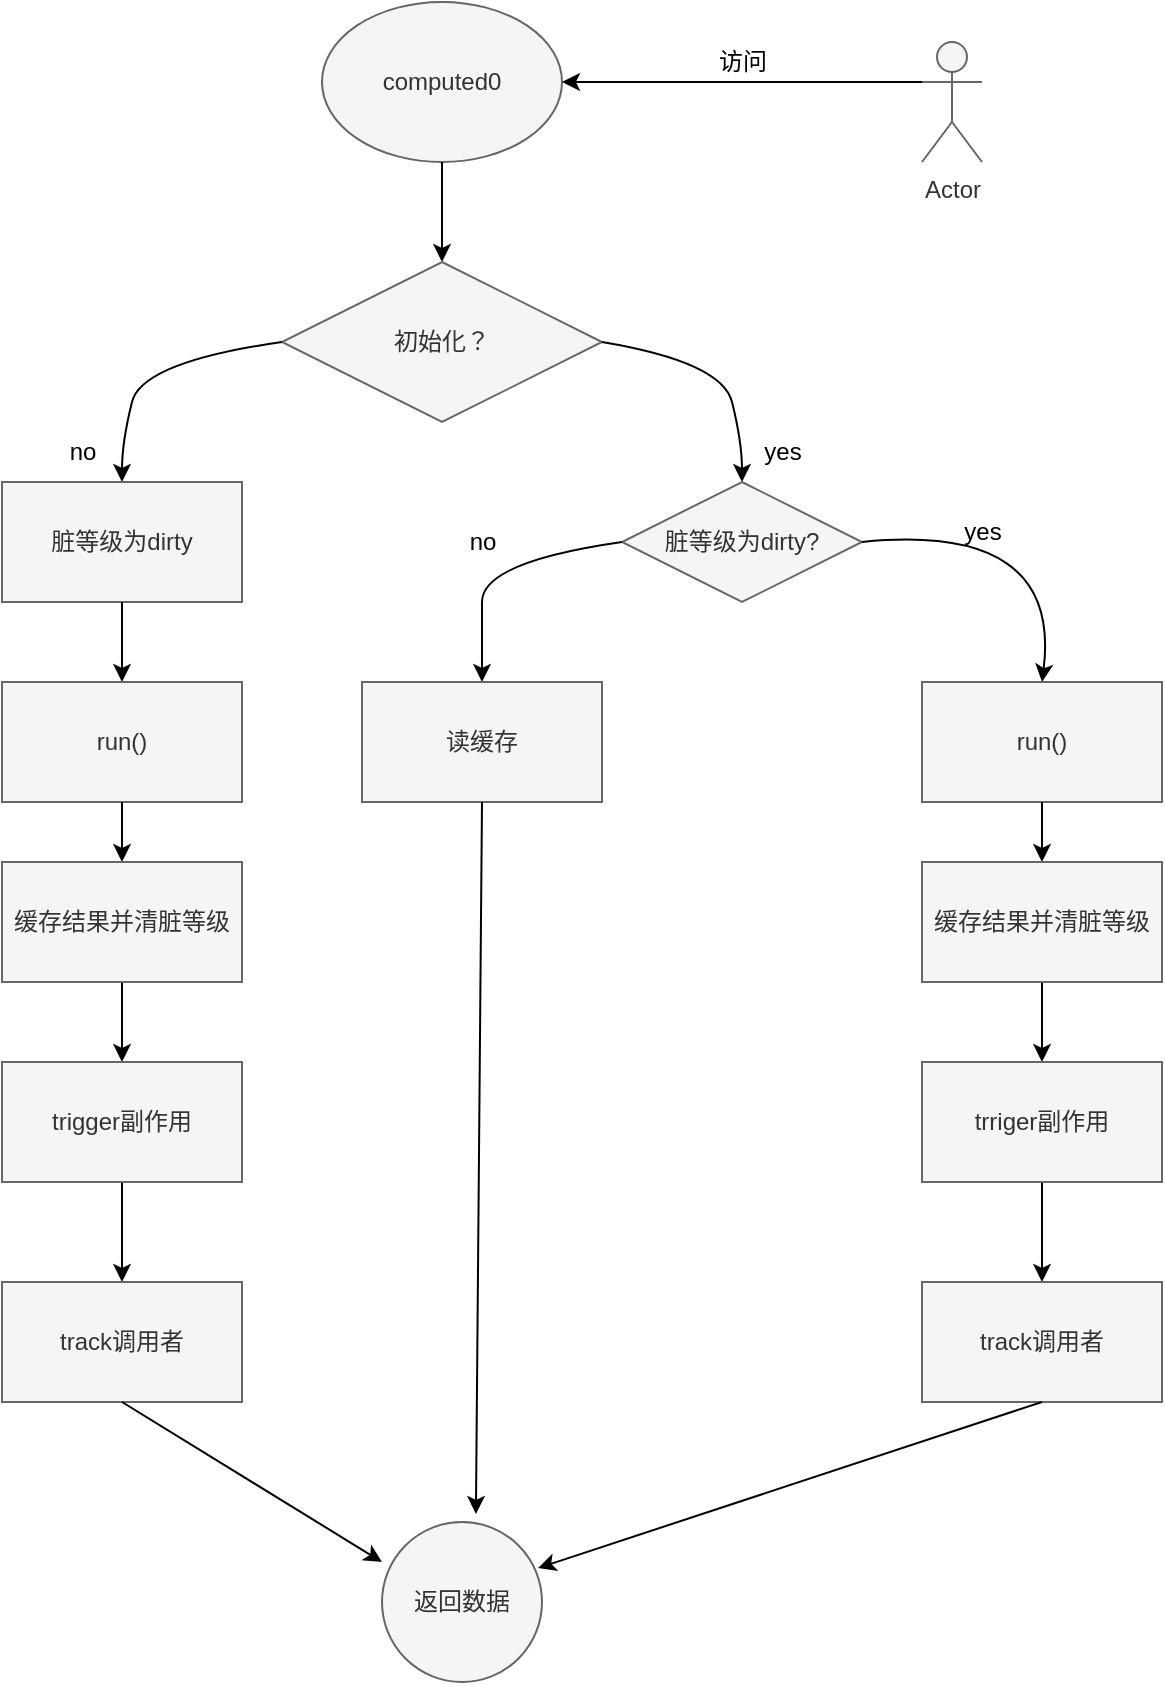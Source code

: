 <mxfile>
    <diagram id="41-QnBYREwVSRnBliBU1" name="第 1 页">
        <mxGraphModel dx="1130" dy="779" grid="1" gridSize="10" guides="1" tooltips="1" connect="1" arrows="1" fold="1" page="1" pageScale="1" pageWidth="827" pageHeight="1169" background="#ffffff" math="0" shadow="0">
            <root>
                <mxCell id="0"/>
                <mxCell id="1" parent="0"/>
                <mxCell id="2" value="computed0" style="ellipse;whiteSpace=wrap;html=1;fillColor=#f5f5f5;fontColor=#333333;strokeColor=#666666;" vertex="1" parent="1">
                    <mxGeometry x="310" y="180" width="120" height="80" as="geometry"/>
                </mxCell>
                <mxCell id="3" value="Actor" style="shape=umlActor;verticalLabelPosition=bottom;verticalAlign=top;html=1;outlineConnect=0;fillColor=#f5f5f5;fontColor=#333333;strokeColor=#666666;" vertex="1" parent="1">
                    <mxGeometry x="610" y="200" width="30" height="60" as="geometry"/>
                </mxCell>
                <mxCell id="4" value="" style="endArrow=classic;html=1;entryX=1;entryY=0.5;entryDx=0;entryDy=0;exitX=0;exitY=0.333;exitDx=0;exitDy=0;exitPerimeter=0;strokeColor=#000000;" edge="1" parent="1" source="3" target="2">
                    <mxGeometry width="50" height="50" relative="1" as="geometry">
                        <mxPoint x="390" y="420" as="sourcePoint"/>
                        <mxPoint x="440" y="370" as="targetPoint"/>
                    </mxGeometry>
                </mxCell>
                <mxCell id="7" value="&lt;font color=&quot;#000000&quot;&gt;访问&lt;/font&gt;" style="text;html=1;align=center;verticalAlign=middle;resizable=0;points=[];autosize=1;strokeColor=none;fillColor=none;" vertex="1" parent="1">
                    <mxGeometry x="495" y="195" width="50" height="30" as="geometry"/>
                </mxCell>
                <mxCell id="9" value="" style="endArrow=classic;html=1;strokeColor=#000000;fontColor=#000000;exitX=0.5;exitY=1;exitDx=0;exitDy=0;entryX=0.5;entryY=0;entryDx=0;entryDy=0;" edge="1" parent="1" source="2" target="10">
                    <mxGeometry width="50" height="50" relative="1" as="geometry">
                        <mxPoint x="390" y="420" as="sourcePoint"/>
                        <mxPoint x="370" y="330" as="targetPoint"/>
                    </mxGeometry>
                </mxCell>
                <mxCell id="10" value="初始化？" style="rhombus;whiteSpace=wrap;html=1;fontColor=#333333;fillColor=#f5f5f5;strokeColor=#666666;" vertex="1" parent="1">
                    <mxGeometry x="290" y="310" width="160" height="80" as="geometry"/>
                </mxCell>
                <mxCell id="11" value="" style="curved=1;endArrow=classic;html=1;strokeColor=#000000;fontColor=#000000;exitX=0;exitY=0.5;exitDx=0;exitDy=0;entryX=0.5;entryY=0;entryDx=0;entryDy=0;" edge="1" parent="1" source="10" target="12">
                    <mxGeometry width="50" height="50" relative="1" as="geometry">
                        <mxPoint x="390" y="420" as="sourcePoint"/>
                        <mxPoint x="210" y="490" as="targetPoint"/>
                        <Array as="points">
                            <mxPoint x="220" y="360"/>
                            <mxPoint x="210" y="400"/>
                        </Array>
                    </mxGeometry>
                </mxCell>
                <mxCell id="12" value="脏等级为dirty" style="rounded=0;whiteSpace=wrap;html=1;fontColor=#333333;fillColor=#f5f5f5;strokeColor=#666666;" vertex="1" parent="1">
                    <mxGeometry x="150" y="420" width="120" height="60" as="geometry"/>
                </mxCell>
                <mxCell id="13" value="no" style="text;html=1;align=center;verticalAlign=middle;resizable=0;points=[];autosize=1;strokeColor=none;fillColor=none;fontColor=#000000;" vertex="1" parent="1">
                    <mxGeometry x="170" y="390" width="40" height="30" as="geometry"/>
                </mxCell>
                <mxCell id="15" value="" style="curved=1;endArrow=classic;html=1;strokeColor=#000000;fontColor=#000000;exitX=1;exitY=0.5;exitDx=0;exitDy=0;entryX=0.5;entryY=0;entryDx=0;entryDy=0;" edge="1" parent="1" source="10" target="29">
                    <mxGeometry width="50" height="50" relative="1" as="geometry">
                        <mxPoint x="580" y="350" as="sourcePoint"/>
                        <mxPoint x="520" y="420" as="targetPoint"/>
                        <Array as="points">
                            <mxPoint x="510" y="360"/>
                            <mxPoint x="520" y="400"/>
                        </Array>
                    </mxGeometry>
                </mxCell>
                <mxCell id="17" value="yes" style="text;html=1;align=center;verticalAlign=middle;resizable=0;points=[];autosize=1;strokeColor=none;fillColor=none;fontColor=#000000;" vertex="1" parent="1">
                    <mxGeometry x="520" y="390" width="40" height="30" as="geometry"/>
                </mxCell>
                <mxCell id="20" value="" style="endArrow=classic;html=1;strokeColor=#000000;fontColor=#000000;exitX=0.5;exitY=1;exitDx=0;exitDy=0;" edge="1" parent="1" source="12" target="21">
                    <mxGeometry width="50" height="50" relative="1" as="geometry">
                        <mxPoint x="390" y="420" as="sourcePoint"/>
                        <mxPoint x="210" y="530" as="targetPoint"/>
                    </mxGeometry>
                </mxCell>
                <mxCell id="21" value="run()" style="rounded=0;whiteSpace=wrap;html=1;fontColor=#333333;fillColor=#f5f5f5;strokeColor=#666666;" vertex="1" parent="1">
                    <mxGeometry x="150" y="520" width="120" height="60" as="geometry"/>
                </mxCell>
                <mxCell id="22" value="" style="endArrow=classic;html=1;strokeColor=#000000;fontColor=#000000;exitX=0.5;exitY=1;exitDx=0;exitDy=0;" edge="1" parent="1" source="21" target="23">
                    <mxGeometry width="50" height="50" relative="1" as="geometry">
                        <mxPoint x="390" y="420" as="sourcePoint"/>
                        <mxPoint x="210" y="620" as="targetPoint"/>
                    </mxGeometry>
                </mxCell>
                <mxCell id="51" value="" style="edgeStyle=none;html=1;strokeColor=#000000;fontColor=#000000;" edge="1" parent="1" source="23" target="45">
                    <mxGeometry relative="1" as="geometry"/>
                </mxCell>
                <mxCell id="23" value="缓存结果并清脏等级" style="rounded=0;whiteSpace=wrap;html=1;fontColor=#333333;fillColor=#f5f5f5;strokeColor=#666666;" vertex="1" parent="1">
                    <mxGeometry x="150" y="610" width="120" height="60" as="geometry"/>
                </mxCell>
                <mxCell id="24" value="" style="endArrow=classic;html=1;strokeColor=#000000;fontColor=#000000;exitX=0.5;exitY=1;exitDx=0;exitDy=0;entryX=0.5;entryY=0;entryDx=0;entryDy=0;" edge="1" parent="1" source="45" target="25">
                    <mxGeometry width="50" height="50" relative="1" as="geometry">
                        <mxPoint x="210" y="810" as="sourcePoint"/>
                        <mxPoint x="210" y="860" as="targetPoint"/>
                    </mxGeometry>
                </mxCell>
                <mxCell id="25" value="track调用者" style="rounded=0;whiteSpace=wrap;html=1;fontColor=#333333;fillColor=#f5f5f5;strokeColor=#666666;" vertex="1" parent="1">
                    <mxGeometry x="150" y="820" width="120" height="60" as="geometry"/>
                </mxCell>
                <mxCell id="26" value="" style="endArrow=classic;html=1;strokeColor=#000000;fontColor=#000000;exitX=0.5;exitY=1;exitDx=0;exitDy=0;entryX=0.25;entryY=1;entryDx=0;entryDy=0;entryPerimeter=0;" edge="1" parent="1" source="25" target="28">
                    <mxGeometry width="50" height="50" relative="1" as="geometry">
                        <mxPoint x="390" y="730" as="sourcePoint"/>
                        <mxPoint x="210" y="930" as="targetPoint"/>
                    </mxGeometry>
                </mxCell>
                <mxCell id="28" value="返回数据" style="ellipse;whiteSpace=wrap;html=1;aspect=fixed;fontColor=#333333;fillColor=#f5f5f5;strokeColor=#666666;direction=south;" vertex="1" parent="1">
                    <mxGeometry x="340" y="940" width="80" height="80" as="geometry"/>
                </mxCell>
                <mxCell id="29" value="脏等级为dirty?" style="rhombus;whiteSpace=wrap;html=1;fontColor=#333333;fillColor=#f5f5f5;strokeColor=#666666;" vertex="1" parent="1">
                    <mxGeometry x="460" y="420" width="120" height="60" as="geometry"/>
                </mxCell>
                <mxCell id="31" value="" style="curved=1;endArrow=classic;html=1;strokeColor=#000000;fontColor=#000000;exitX=0;exitY=0.5;exitDx=0;exitDy=0;entryX=0.5;entryY=0;entryDx=0;entryDy=0;" edge="1" parent="1" source="29" target="33">
                    <mxGeometry width="50" height="50" relative="1" as="geometry">
                        <mxPoint x="460" y="450" as="sourcePoint"/>
                        <mxPoint x="390" y="520" as="targetPoint"/>
                        <Array as="points">
                            <mxPoint x="390" y="460"/>
                            <mxPoint x="390" y="500"/>
                        </Array>
                    </mxGeometry>
                </mxCell>
                <mxCell id="32" value="" style="curved=1;endArrow=classic;html=1;strokeColor=#000000;fontColor=#000000;exitX=1;exitY=0.5;exitDx=0;exitDy=0;entryX=0.5;entryY=0;entryDx=0;entryDy=0;" edge="1" parent="1" source="29" target="38">
                    <mxGeometry width="50" height="50" relative="1" as="geometry">
                        <mxPoint x="720" y="450" as="sourcePoint"/>
                        <mxPoint x="670" y="520" as="targetPoint"/>
                        <Array as="points">
                            <mxPoint x="680" y="440"/>
                        </Array>
                    </mxGeometry>
                </mxCell>
                <mxCell id="33" value="读缓存" style="rounded=0;whiteSpace=wrap;html=1;fontColor=#333333;fillColor=#f5f5f5;strokeColor=#666666;" vertex="1" parent="1">
                    <mxGeometry x="330" y="520" width="120" height="60" as="geometry"/>
                </mxCell>
                <mxCell id="35" value="no" style="text;html=1;align=center;verticalAlign=middle;resizable=0;points=[];autosize=1;strokeColor=none;fillColor=none;fontColor=#000000;" vertex="1" parent="1">
                    <mxGeometry x="370" y="435" width="40" height="30" as="geometry"/>
                </mxCell>
                <mxCell id="36" value="yes" style="text;html=1;align=center;verticalAlign=middle;resizable=0;points=[];autosize=1;strokeColor=none;fillColor=none;fontColor=#000000;" vertex="1" parent="1">
                    <mxGeometry x="620" y="430" width="40" height="30" as="geometry"/>
                </mxCell>
                <mxCell id="37" value="" style="endArrow=classic;html=1;strokeColor=#000000;fontColor=#000000;exitX=0.5;exitY=1;exitDx=0;exitDy=0;entryX=-0.05;entryY=0.413;entryDx=0;entryDy=0;entryPerimeter=0;" edge="1" parent="1" source="33" target="28">
                    <mxGeometry width="50" height="50" relative="1" as="geometry">
                        <mxPoint x="390" y="520" as="sourcePoint"/>
                        <mxPoint x="440" y="470" as="targetPoint"/>
                    </mxGeometry>
                </mxCell>
                <mxCell id="38" value="run()" style="rounded=0;whiteSpace=wrap;html=1;fontColor=#333333;fillColor=#f5f5f5;strokeColor=#666666;" vertex="1" parent="1">
                    <mxGeometry x="610" y="520" width="120" height="60" as="geometry"/>
                </mxCell>
                <mxCell id="39" value="" style="endArrow=classic;html=1;strokeColor=#000000;fontColor=#000000;exitX=0.5;exitY=1;exitDx=0;exitDy=0;" edge="1" parent="1" source="38" target="40">
                    <mxGeometry width="50" height="50" relative="1" as="geometry">
                        <mxPoint x="850" y="420" as="sourcePoint"/>
                        <mxPoint x="670" y="620" as="targetPoint"/>
                    </mxGeometry>
                </mxCell>
                <mxCell id="52" value="" style="edgeStyle=none;html=1;strokeColor=#000000;fontColor=#000000;" edge="1" parent="1" source="40" target="46">
                    <mxGeometry relative="1" as="geometry"/>
                </mxCell>
                <mxCell id="40" value="缓存结果并清脏等级" style="rounded=0;whiteSpace=wrap;html=1;fontColor=#333333;fillColor=#f5f5f5;strokeColor=#666666;" vertex="1" parent="1">
                    <mxGeometry x="610" y="610" width="120" height="60" as="geometry"/>
                </mxCell>
                <mxCell id="41" value="" style="endArrow=classic;html=1;strokeColor=#000000;fontColor=#000000;exitX=0.5;exitY=1;exitDx=0;exitDy=0;entryX=0.5;entryY=0;entryDx=0;entryDy=0;" edge="1" parent="1" source="46" target="42">
                    <mxGeometry width="50" height="50" relative="1" as="geometry">
                        <mxPoint x="670" y="810" as="sourcePoint"/>
                        <mxPoint x="670" y="860" as="targetPoint"/>
                    </mxGeometry>
                </mxCell>
                <mxCell id="42" value="track调用者" style="rounded=0;whiteSpace=wrap;html=1;fontColor=#333333;fillColor=#f5f5f5;strokeColor=#666666;" vertex="1" parent="1">
                    <mxGeometry x="610" y="820" width="120" height="60" as="geometry"/>
                </mxCell>
                <mxCell id="43" value="" style="endArrow=classic;html=1;strokeColor=#000000;fontColor=#000000;exitX=0.5;exitY=1;exitDx=0;exitDy=0;entryX=0.288;entryY=0.025;entryDx=0;entryDy=0;entryPerimeter=0;" edge="1" parent="1" source="42" target="28">
                    <mxGeometry width="50" height="50" relative="1" as="geometry">
                        <mxPoint x="850" y="810" as="sourcePoint"/>
                        <mxPoint x="810" y="1020" as="targetPoint"/>
                    </mxGeometry>
                </mxCell>
                <mxCell id="45" value="trigger副作用" style="rounded=0;whiteSpace=wrap;html=1;fontColor=#333333;fillColor=#f5f5f5;strokeColor=#666666;" vertex="1" parent="1">
                    <mxGeometry x="150" y="710" width="120" height="60" as="geometry"/>
                </mxCell>
                <mxCell id="46" value="trriger副作用" style="rounded=0;whiteSpace=wrap;html=1;fontColor=#333333;fillColor=#f5f5f5;strokeColor=#666666;" vertex="1" parent="1">
                    <mxGeometry x="610" y="710" width="120" height="60" as="geometry"/>
                </mxCell>
            </root>
        </mxGraphModel>
    </diagram>
</mxfile>
